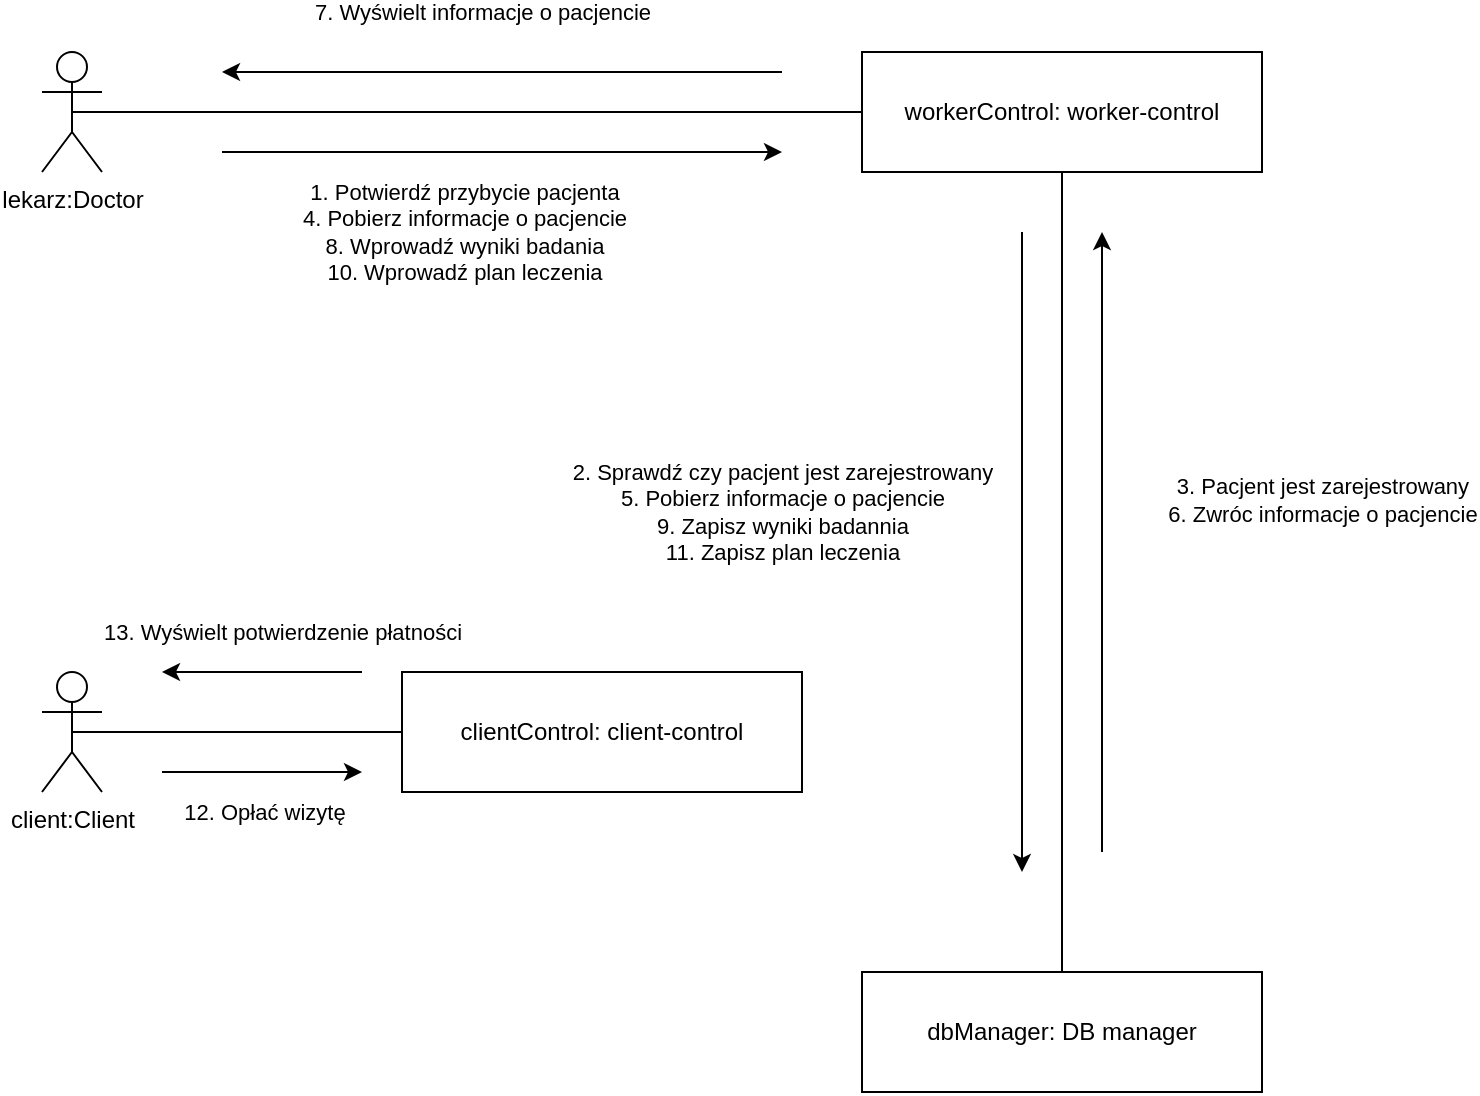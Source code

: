 <mxfile>
    <diagram id="J3-gwADplvWaz73nWvPu" name="Page-1">
        <mxGraphModel dx="806" dy="696" grid="1" gridSize="10" guides="1" tooltips="1" connect="1" arrows="1" fold="1" page="1" pageScale="1" pageWidth="827" pageHeight="1169" math="0" shadow="0">
            <root>
                <mxCell id="0"/>
                <mxCell id="1" parent="0"/>
                <mxCell id="2" value="lekarz:Doctor" style="shape=umlActor;verticalLabelPosition=bottom;verticalAlign=top;html=1;outlineConnect=0;" vertex="1" parent="1">
                    <mxGeometry x="140" y="90" width="30" height="60" as="geometry"/>
                </mxCell>
                <mxCell id="3" style="edgeStyle=none;html=1;exitX=0.5;exitY=1;exitDx=0;exitDy=0;entryX=0.5;entryY=0;entryDx=0;entryDy=0;endArrow=none;endFill=0;" edge="1" parent="1" source="5" target="6">
                    <mxGeometry relative="1" as="geometry"/>
                </mxCell>
                <mxCell id="4" style="edgeStyle=none;html=1;entryX=0.5;entryY=0.5;entryDx=0;entryDy=0;entryPerimeter=0;endArrow=none;endFill=0;" edge="1" parent="1" source="5" target="2">
                    <mxGeometry relative="1" as="geometry"/>
                </mxCell>
                <mxCell id="5" value="workerControl: worker-control" style="rounded=0;whiteSpace=wrap;html=1;" vertex="1" parent="1">
                    <mxGeometry x="550" y="90" width="200" height="60" as="geometry"/>
                </mxCell>
                <mxCell id="6" value="dbManager: DB manager" style="rounded=0;whiteSpace=wrap;html=1;" vertex="1" parent="1">
                    <mxGeometry x="550" y="550" width="200" height="60" as="geometry"/>
                </mxCell>
                <mxCell id="7" value="" style="endArrow=classic;html=1;" edge="1" parent="1">
                    <mxGeometry width="50" height="50" relative="1" as="geometry">
                        <mxPoint x="230" y="140" as="sourcePoint"/>
                        <mxPoint x="510" y="140" as="targetPoint"/>
                    </mxGeometry>
                </mxCell>
                <mxCell id="8" value="1. Potwierdź przybycie pacjenta&lt;br&gt;4. Pobierz informacje o pacjencie&lt;br&gt;8. Wprowadź wyniki badania&lt;br&gt;10. Wprowadź plan leczenia" style="edgeLabel;html=1;align=center;verticalAlign=middle;resizable=0;points=[];" vertex="1" connectable="0" parent="7">
                    <mxGeometry x="-0.275" y="-1" relative="1" as="geometry">
                        <mxPoint x="19" y="39" as="offset"/>
                    </mxGeometry>
                </mxCell>
                <mxCell id="9" value="" style="endArrow=classic;html=1;" edge="1" parent="1">
                    <mxGeometry width="50" height="50" relative="1" as="geometry">
                        <mxPoint x="510" y="100" as="sourcePoint"/>
                        <mxPoint x="230" y="100" as="targetPoint"/>
                    </mxGeometry>
                </mxCell>
                <mxCell id="10" value="7. Wyświelt informacje o pacjencie" style="edgeLabel;html=1;align=center;verticalAlign=middle;resizable=0;points=[];" vertex="1" connectable="0" parent="9">
                    <mxGeometry x="0.193" y="-1" relative="1" as="geometry">
                        <mxPoint x="17" y="-29" as="offset"/>
                    </mxGeometry>
                </mxCell>
                <mxCell id="11" value="2. Sprawdź czy pacjent jest zarejestrowany&lt;br&gt;5. Pobierz informacje o pacjencie&lt;br&gt;9. Zapisz wyniki badannia&lt;br&gt;11. Zapisz plan leczenia" style="endArrow=classic;html=1;" edge="1" parent="1">
                    <mxGeometry x="-0.125" y="-120" width="50" height="50" relative="1" as="geometry">
                        <mxPoint x="630" y="180" as="sourcePoint"/>
                        <mxPoint x="630" y="500" as="targetPoint"/>
                        <mxPoint as="offset"/>
                    </mxGeometry>
                </mxCell>
                <mxCell id="12" value="" style="endArrow=classic;html=1;" edge="1" parent="1">
                    <mxGeometry width="50" height="50" relative="1" as="geometry">
                        <mxPoint x="670" y="490" as="sourcePoint"/>
                        <mxPoint x="670" y="180" as="targetPoint"/>
                    </mxGeometry>
                </mxCell>
                <mxCell id="13" value="3. Pacjent jest zarejestrowany&lt;br&gt;6. Zwróc informacje o pacjencie" style="edgeLabel;html=1;align=center;verticalAlign=middle;resizable=0;points=[];" vertex="1" connectable="0" parent="12">
                    <mxGeometry x="0.129" y="-4" relative="1" as="geometry">
                        <mxPoint x="106" y="-1" as="offset"/>
                    </mxGeometry>
                </mxCell>
                <mxCell id="17" style="edgeStyle=none;html=1;exitX=0.5;exitY=0.5;exitDx=0;exitDy=0;exitPerimeter=0;entryX=0;entryY=0.5;entryDx=0;entryDy=0;endArrow=none;endFill=0;" edge="1" parent="1" source="14" target="15">
                    <mxGeometry relative="1" as="geometry"/>
                </mxCell>
                <mxCell id="14" value="client:Client" style="shape=umlActor;verticalLabelPosition=bottom;verticalAlign=top;html=1;outlineConnect=0;" vertex="1" parent="1">
                    <mxGeometry x="140" y="400" width="30" height="60" as="geometry"/>
                </mxCell>
                <mxCell id="15" value="clientControl: client-control" style="rounded=0;whiteSpace=wrap;html=1;" vertex="1" parent="1">
                    <mxGeometry x="320" y="400" width="200" height="60" as="geometry"/>
                </mxCell>
                <mxCell id="18" value="" style="endArrow=classic;html=1;" edge="1" parent="1">
                    <mxGeometry width="50" height="50" relative="1" as="geometry">
                        <mxPoint x="300" y="400" as="sourcePoint"/>
                        <mxPoint x="200" y="400" as="targetPoint"/>
                    </mxGeometry>
                </mxCell>
                <mxCell id="19" value="12. Opłać wizytę" style="edgeLabel;html=1;align=center;verticalAlign=middle;resizable=0;points=[];" vertex="1" connectable="0" parent="18">
                    <mxGeometry x="0.193" y="-1" relative="1" as="geometry">
                        <mxPoint x="10" y="71" as="offset"/>
                    </mxGeometry>
                </mxCell>
                <mxCell id="20" value="" style="endArrow=classic;html=1;" edge="1" parent="1">
                    <mxGeometry width="50" height="50" relative="1" as="geometry">
                        <mxPoint x="200" y="450" as="sourcePoint"/>
                        <mxPoint x="300" y="450" as="targetPoint"/>
                    </mxGeometry>
                </mxCell>
                <mxCell id="21" value="13. Wyświelt potwierdzenie płatności" style="edgeLabel;html=1;align=center;verticalAlign=middle;resizable=0;points=[];" vertex="1" connectable="0" parent="20">
                    <mxGeometry x="0.193" y="-1" relative="1" as="geometry">
                        <mxPoint y="-71" as="offset"/>
                    </mxGeometry>
                </mxCell>
            </root>
        </mxGraphModel>
    </diagram>
</mxfile>